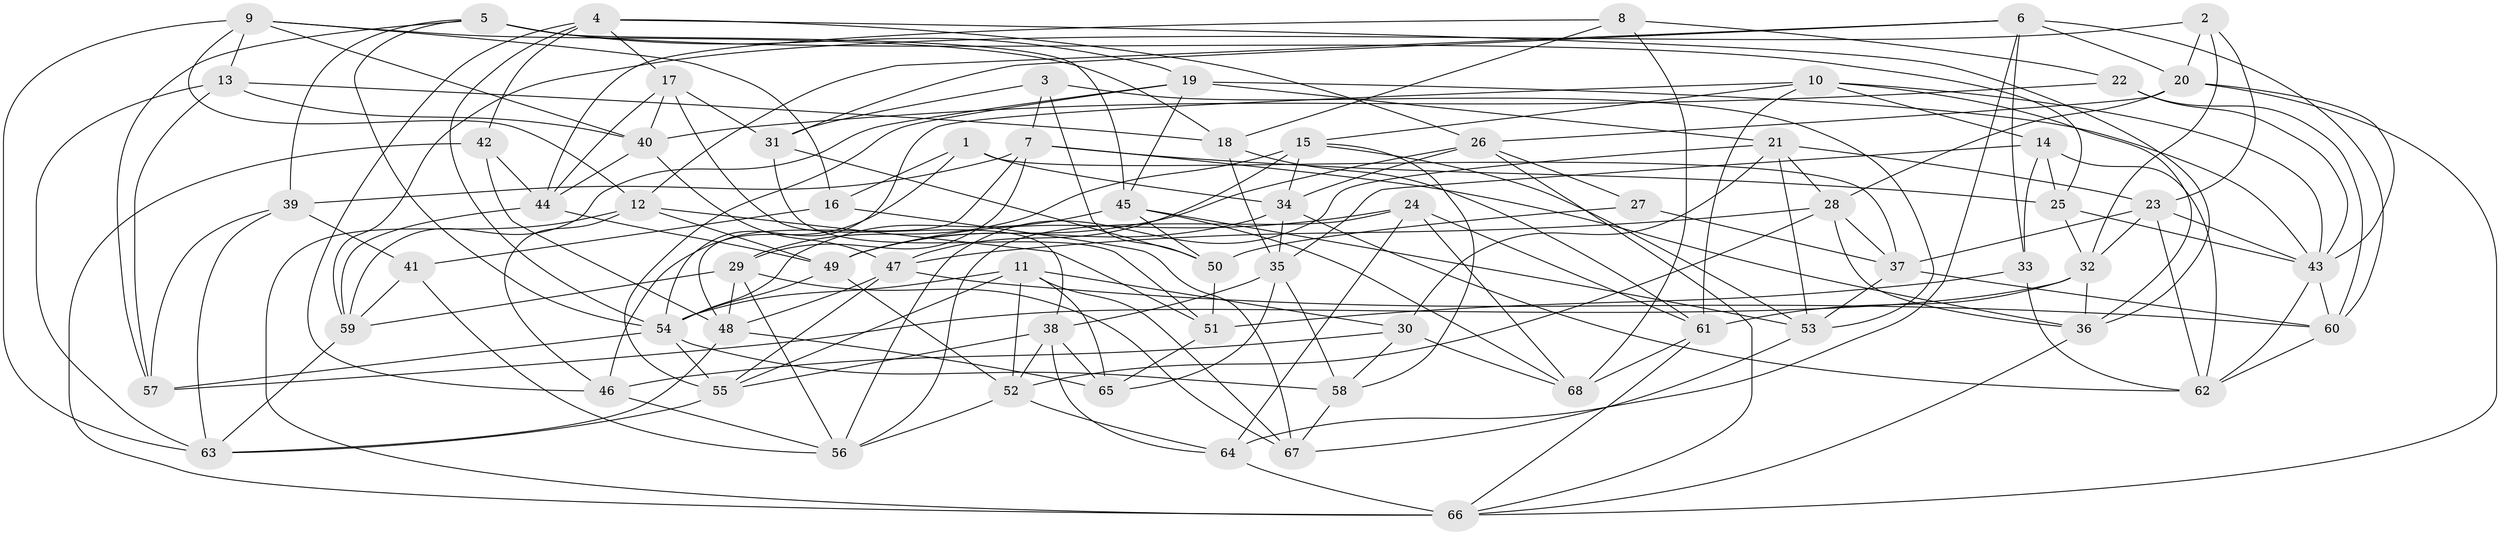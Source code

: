 // original degree distribution, {4: 1.0}
// Generated by graph-tools (version 1.1) at 2025/03/03/09/25 03:03:00]
// undirected, 68 vertices, 188 edges
graph export_dot {
graph [start="1"]
  node [color=gray90,style=filled];
  1;
  2;
  3;
  4;
  5;
  6;
  7;
  8;
  9;
  10;
  11;
  12;
  13;
  14;
  15;
  16;
  17;
  18;
  19;
  20;
  21;
  22;
  23;
  24;
  25;
  26;
  27;
  28;
  29;
  30;
  31;
  32;
  33;
  34;
  35;
  36;
  37;
  38;
  39;
  40;
  41;
  42;
  43;
  44;
  45;
  46;
  47;
  48;
  49;
  50;
  51;
  52;
  53;
  54;
  55;
  56;
  57;
  58;
  59;
  60;
  61;
  62;
  63;
  64;
  65;
  66;
  67;
  68;
  1 -- 16 [weight=1.0];
  1 -- 34 [weight=1.0];
  1 -- 37 [weight=1.0];
  1 -- 46 [weight=1.0];
  2 -- 20 [weight=1.0];
  2 -- 23 [weight=1.0];
  2 -- 32 [weight=1.0];
  2 -- 59 [weight=1.0];
  3 -- 7 [weight=1.0];
  3 -- 31 [weight=1.0];
  3 -- 50 [weight=1.0];
  3 -- 53 [weight=1.0];
  4 -- 17 [weight=1.0];
  4 -- 26 [weight=1.0];
  4 -- 36 [weight=1.0];
  4 -- 42 [weight=1.0];
  4 -- 46 [weight=1.0];
  4 -- 54 [weight=1.0];
  5 -- 19 [weight=1.0];
  5 -- 25 [weight=1.0];
  5 -- 39 [weight=1.0];
  5 -- 45 [weight=1.0];
  5 -- 54 [weight=1.0];
  5 -- 57 [weight=1.0];
  6 -- 12 [weight=1.0];
  6 -- 20 [weight=1.0];
  6 -- 31 [weight=1.0];
  6 -- 33 [weight=1.0];
  6 -- 60 [weight=1.0];
  6 -- 64 [weight=1.0];
  7 -- 25 [weight=1.0];
  7 -- 29 [weight=1.0];
  7 -- 36 [weight=1.0];
  7 -- 39 [weight=1.0];
  7 -- 48 [weight=1.0];
  8 -- 18 [weight=2.0];
  8 -- 22 [weight=1.0];
  8 -- 44 [weight=1.0];
  8 -- 68 [weight=2.0];
  9 -- 12 [weight=1.0];
  9 -- 13 [weight=1.0];
  9 -- 16 [weight=1.0];
  9 -- 18 [weight=1.0];
  9 -- 40 [weight=1.0];
  9 -- 63 [weight=1.0];
  10 -- 14 [weight=1.0];
  10 -- 15 [weight=1.0];
  10 -- 36 [weight=1.0];
  10 -- 43 [weight=1.0];
  10 -- 54 [weight=1.0];
  10 -- 61 [weight=1.0];
  11 -- 30 [weight=1.0];
  11 -- 52 [weight=1.0];
  11 -- 54 [weight=1.0];
  11 -- 55 [weight=1.0];
  11 -- 65 [weight=1.0];
  11 -- 67 [weight=1.0];
  12 -- 46 [weight=1.0];
  12 -- 49 [weight=1.0];
  12 -- 51 [weight=1.0];
  12 -- 66 [weight=1.0];
  13 -- 18 [weight=1.0];
  13 -- 40 [weight=1.0];
  13 -- 57 [weight=2.0];
  13 -- 63 [weight=1.0];
  14 -- 25 [weight=2.0];
  14 -- 33 [weight=1.0];
  14 -- 35 [weight=1.0];
  14 -- 62 [weight=1.0];
  15 -- 29 [weight=1.0];
  15 -- 34 [weight=1.0];
  15 -- 47 [weight=1.0];
  15 -- 53 [weight=1.0];
  15 -- 58 [weight=1.0];
  16 -- 41 [weight=2.0];
  16 -- 67 [weight=2.0];
  17 -- 31 [weight=2.0];
  17 -- 38 [weight=1.0];
  17 -- 40 [weight=1.0];
  17 -- 44 [weight=1.0];
  18 -- 35 [weight=1.0];
  18 -- 61 [weight=1.0];
  19 -- 21 [weight=1.0];
  19 -- 43 [weight=1.0];
  19 -- 45 [weight=1.0];
  19 -- 55 [weight=1.0];
  19 -- 59 [weight=1.0];
  20 -- 26 [weight=1.0];
  20 -- 28 [weight=1.0];
  20 -- 43 [weight=1.0];
  20 -- 66 [weight=1.0];
  21 -- 23 [weight=1.0];
  21 -- 28 [weight=1.0];
  21 -- 30 [weight=1.0];
  21 -- 53 [weight=1.0];
  21 -- 56 [weight=1.0];
  22 -- 40 [weight=1.0];
  22 -- 43 [weight=1.0];
  22 -- 60 [weight=1.0];
  23 -- 32 [weight=1.0];
  23 -- 37 [weight=1.0];
  23 -- 43 [weight=1.0];
  23 -- 62 [weight=1.0];
  24 -- 49 [weight=2.0];
  24 -- 56 [weight=1.0];
  24 -- 61 [weight=1.0];
  24 -- 64 [weight=1.0];
  24 -- 68 [weight=1.0];
  25 -- 32 [weight=1.0];
  25 -- 43 [weight=1.0];
  26 -- 27 [weight=1.0];
  26 -- 34 [weight=1.0];
  26 -- 49 [weight=1.0];
  26 -- 66 [weight=1.0];
  27 -- 37 [weight=1.0];
  27 -- 50 [weight=2.0];
  28 -- 36 [weight=1.0];
  28 -- 37 [weight=1.0];
  28 -- 47 [weight=1.0];
  28 -- 52 [weight=1.0];
  29 -- 48 [weight=1.0];
  29 -- 56 [weight=1.0];
  29 -- 59 [weight=1.0];
  29 -- 67 [weight=1.0];
  30 -- 46 [weight=2.0];
  30 -- 58 [weight=1.0];
  30 -- 68 [weight=1.0];
  31 -- 50 [weight=1.0];
  31 -- 51 [weight=1.0];
  32 -- 36 [weight=1.0];
  32 -- 57 [weight=1.0];
  32 -- 61 [weight=1.0];
  33 -- 51 [weight=1.0];
  33 -- 62 [weight=1.0];
  34 -- 35 [weight=1.0];
  34 -- 49 [weight=1.0];
  34 -- 62 [weight=1.0];
  35 -- 38 [weight=1.0];
  35 -- 58 [weight=1.0];
  35 -- 65 [weight=1.0];
  36 -- 66 [weight=1.0];
  37 -- 53 [weight=1.0];
  37 -- 60 [weight=1.0];
  38 -- 52 [weight=1.0];
  38 -- 55 [weight=1.0];
  38 -- 64 [weight=1.0];
  38 -- 65 [weight=1.0];
  39 -- 41 [weight=2.0];
  39 -- 57 [weight=1.0];
  39 -- 63 [weight=1.0];
  40 -- 44 [weight=1.0];
  40 -- 47 [weight=1.0];
  41 -- 56 [weight=1.0];
  41 -- 59 [weight=1.0];
  42 -- 44 [weight=1.0];
  42 -- 48 [weight=1.0];
  42 -- 66 [weight=1.0];
  43 -- 60 [weight=1.0];
  43 -- 62 [weight=1.0];
  44 -- 49 [weight=1.0];
  44 -- 59 [weight=1.0];
  45 -- 50 [weight=1.0];
  45 -- 53 [weight=1.0];
  45 -- 54 [weight=1.0];
  45 -- 68 [weight=1.0];
  46 -- 56 [weight=1.0];
  47 -- 48 [weight=1.0];
  47 -- 55 [weight=1.0];
  47 -- 60 [weight=1.0];
  48 -- 63 [weight=1.0];
  48 -- 65 [weight=1.0];
  49 -- 52 [weight=1.0];
  49 -- 54 [weight=1.0];
  50 -- 51 [weight=1.0];
  51 -- 65 [weight=2.0];
  52 -- 56 [weight=1.0];
  52 -- 64 [weight=1.0];
  53 -- 67 [weight=1.0];
  54 -- 55 [weight=1.0];
  54 -- 57 [weight=1.0];
  54 -- 58 [weight=2.0];
  55 -- 63 [weight=1.0];
  58 -- 67 [weight=1.0];
  59 -- 63 [weight=1.0];
  60 -- 62 [weight=1.0];
  61 -- 66 [weight=1.0];
  61 -- 68 [weight=1.0];
  64 -- 66 [weight=2.0];
}

